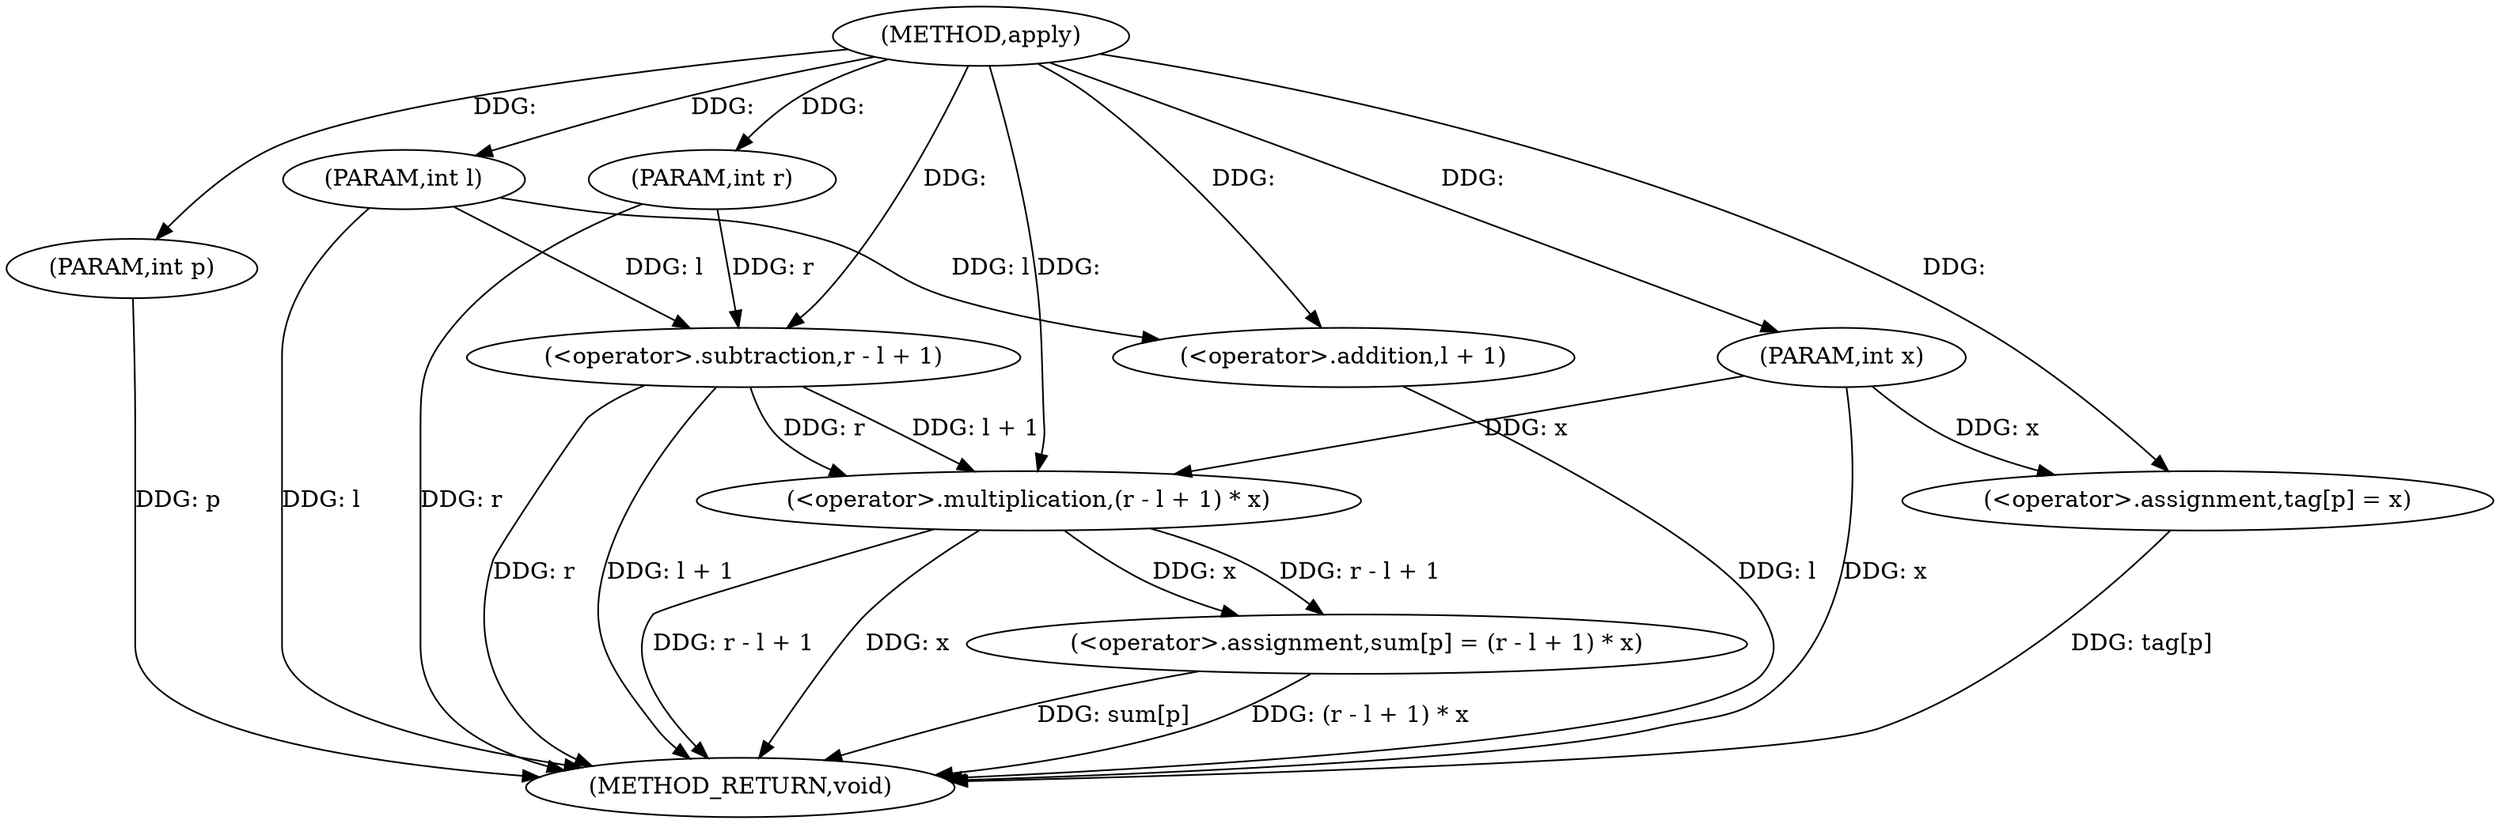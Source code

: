 digraph "apply" {  
"1000119" [label = "(METHOD,apply)" ]
"1000142" [label = "(METHOD_RETURN,void)" ]
"1000120" [label = "(PARAM,int p)" ]
"1000121" [label = "(PARAM,int l)" ]
"1000122" [label = "(PARAM,int r)" ]
"1000123" [label = "(PARAM,int x)" ]
"1000126" [label = "(<operator>.assignment,tag[p] = x)" ]
"1000131" [label = "(<operator>.assignment,sum[p] = (r - l + 1) * x)" ]
"1000135" [label = "(<operator>.multiplication,(r - l + 1) * x)" ]
"1000136" [label = "(<operator>.subtraction,r - l + 1)" ]
"1000138" [label = "(<operator>.addition,l + 1)" ]
  "1000120" -> "1000142"  [ label = "DDG: p"] 
  "1000121" -> "1000142"  [ label = "DDG: l"] 
  "1000122" -> "1000142"  [ label = "DDG: r"] 
  "1000123" -> "1000142"  [ label = "DDG: x"] 
  "1000126" -> "1000142"  [ label = "DDG: tag[p]"] 
  "1000131" -> "1000142"  [ label = "DDG: sum[p]"] 
  "1000136" -> "1000142"  [ label = "DDG: r"] 
  "1000138" -> "1000142"  [ label = "DDG: l"] 
  "1000136" -> "1000142"  [ label = "DDG: l + 1"] 
  "1000135" -> "1000142"  [ label = "DDG: r - l + 1"] 
  "1000135" -> "1000142"  [ label = "DDG: x"] 
  "1000131" -> "1000142"  [ label = "DDG: (r - l + 1) * x"] 
  "1000119" -> "1000120"  [ label = "DDG: "] 
  "1000119" -> "1000121"  [ label = "DDG: "] 
  "1000119" -> "1000122"  [ label = "DDG: "] 
  "1000119" -> "1000123"  [ label = "DDG: "] 
  "1000123" -> "1000126"  [ label = "DDG: x"] 
  "1000119" -> "1000126"  [ label = "DDG: "] 
  "1000135" -> "1000131"  [ label = "DDG: x"] 
  "1000135" -> "1000131"  [ label = "DDG: r - l + 1"] 
  "1000136" -> "1000135"  [ label = "DDG: r"] 
  "1000136" -> "1000135"  [ label = "DDG: l + 1"] 
  "1000123" -> "1000135"  [ label = "DDG: x"] 
  "1000119" -> "1000135"  [ label = "DDG: "] 
  "1000122" -> "1000136"  [ label = "DDG: r"] 
  "1000119" -> "1000136"  [ label = "DDG: "] 
  "1000121" -> "1000136"  [ label = "DDG: l"] 
  "1000121" -> "1000138"  [ label = "DDG: l"] 
  "1000119" -> "1000138"  [ label = "DDG: "] 
}
